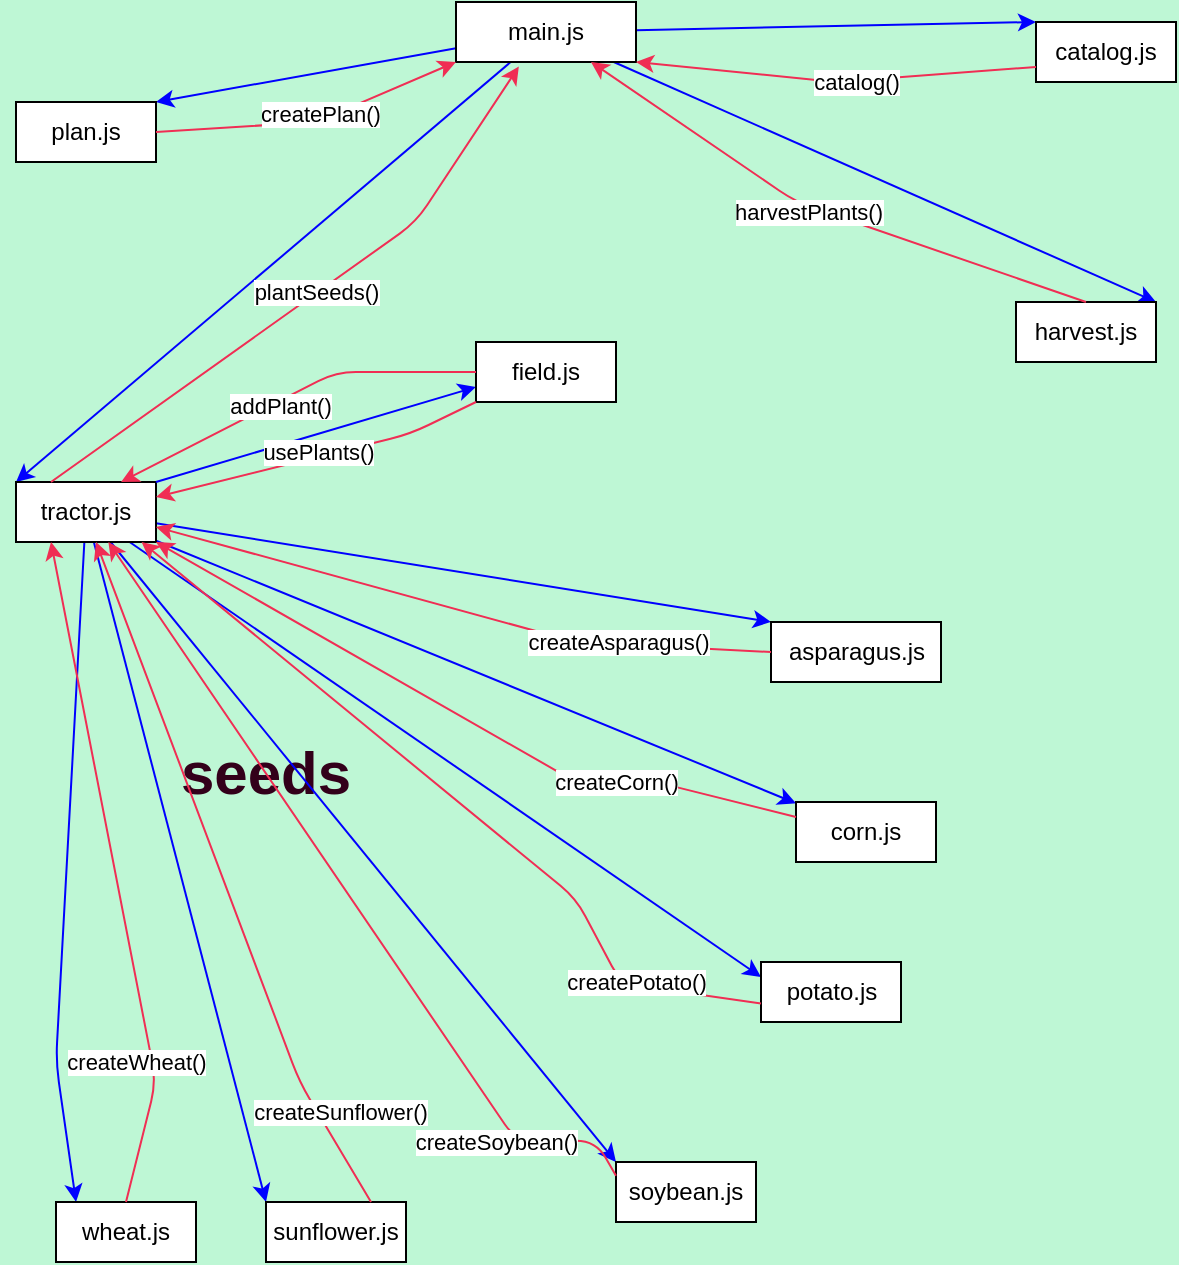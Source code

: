 <mxfile>
    <diagram id="XZ6jbI1Kr5ahVWXUHstj" name="Page-1">
        <mxGraphModel dx="869" dy="532" grid="0" gridSize="10" guides="1" tooltips="1" connect="1" arrows="1" fold="1" page="1" pageScale="1" pageWidth="850" pageHeight="1400" background="#BEF7D5" math="0" shadow="0">
            <root>
                <mxCell id="0"/>
                <mxCell id="1" parent="0"/>
                <mxCell id="42" value="&lt;b&gt;&lt;font style=&quot;font-size: 30px;&quot;&gt;seeds&lt;/font&gt;&lt;/b&gt;" style="text;html=1;strokeColor=none;fillColor=none;align=center;verticalAlign=middle;whiteSpace=wrap;rounded=0;fontSize=14;fontColor=#33001A;" parent="1" vertex="1">
                    <mxGeometry x="90" y="490" width="90" height="50" as="geometry"/>
                </mxCell>
                <mxCell id="25" style="edgeStyle=none;html=1;entryX=1;entryY=0;entryDx=0;entryDy=0;strokeColor=#0000FF;fontSize=14;" parent="1" source="4" target="5" edge="1">
                    <mxGeometry relative="1" as="geometry"/>
                </mxCell>
                <mxCell id="27" style="edgeStyle=none;html=1;entryX=0;entryY=0;entryDx=0;entryDy=0;strokeColor=#0000FF;fontSize=14;" parent="1" source="4" target="9" edge="1">
                    <mxGeometry relative="1" as="geometry"/>
                </mxCell>
                <mxCell id="28" style="edgeStyle=none;html=1;entryX=0;entryY=0;entryDx=0;entryDy=0;strokeColor=#0000FF;fontSize=14;" parent="1" source="4" target="6" edge="1">
                    <mxGeometry relative="1" as="geometry"/>
                </mxCell>
                <mxCell id="30" style="edgeStyle=none;html=1;entryX=1;entryY=0;entryDx=0;entryDy=0;strokeColor=#0000FF;fontSize=14;" parent="1" source="4" target="8" edge="1">
                    <mxGeometry relative="1" as="geometry"/>
                </mxCell>
                <mxCell id="4" value="main.js" style="rounded=0;whiteSpace=wrap;html=1;" parent="1" vertex="1">
                    <mxGeometry x="230" y="130" width="90" height="30" as="geometry"/>
                </mxCell>
                <mxCell id="5" value="plan.js" style="rounded=0;whiteSpace=wrap;html=1;" parent="1" vertex="1">
                    <mxGeometry x="10" y="180" width="70" height="30" as="geometry"/>
                </mxCell>
                <mxCell id="32" style="edgeStyle=none;html=1;entryX=0;entryY=0;entryDx=0;entryDy=0;strokeColor=#0000FF;fontSize=14;" parent="1" source="6" target="16" edge="1">
                    <mxGeometry relative="1" as="geometry"/>
                </mxCell>
                <mxCell id="33" style="edgeStyle=none;html=1;strokeColor=#0000FF;fontSize=14;" parent="1" source="6" target="19" edge="1">
                    <mxGeometry relative="1" as="geometry"/>
                </mxCell>
                <mxCell id="34" style="edgeStyle=none;html=1;entryX=0;entryY=0.25;entryDx=0;entryDy=0;strokeColor=#0000FF;fontSize=14;" parent="1" source="6" target="21" edge="1">
                    <mxGeometry relative="1" as="geometry"/>
                </mxCell>
                <mxCell id="35" style="edgeStyle=none;html=1;strokeColor=#0000FF;fontSize=14;entryX=0;entryY=0;entryDx=0;entryDy=0;" parent="1" source="6" target="18" edge="1">
                    <mxGeometry relative="1" as="geometry">
                        <mxPoint x="380" y="470" as="targetPoint"/>
                    </mxGeometry>
                </mxCell>
                <mxCell id="36" style="edgeStyle=none;html=1;strokeColor=#0000FF;fontSize=14;entryX=0;entryY=0;entryDx=0;entryDy=0;" parent="1" source="6" target="20" edge="1">
                    <mxGeometry relative="1" as="geometry">
                        <mxPoint x="130" y="740" as="targetPoint"/>
                    </mxGeometry>
                </mxCell>
                <mxCell id="37" style="edgeStyle=none;html=1;entryX=0.143;entryY=0;entryDx=0;entryDy=0;strokeColor=#0000FF;fontSize=14;entryPerimeter=0;" parent="1" source="6" target="22" edge="1">
                    <mxGeometry relative="1" as="geometry">
                        <Array as="points">
                            <mxPoint x="30" y="660"/>
                        </Array>
                    </mxGeometry>
                </mxCell>
                <mxCell id="6" value="tractor.js" style="rounded=0;whiteSpace=wrap;html=1;" parent="1" vertex="1">
                    <mxGeometry x="10" y="370" width="70" height="30" as="geometry"/>
                </mxCell>
                <mxCell id="31" style="edgeStyle=none;html=1;strokeColor=#0000FF;fontSize=14;exitX=1;exitY=0;exitDx=0;exitDy=0;entryX=0;entryY=0.75;entryDx=0;entryDy=0;" parent="1" source="6" target="7" edge="1">
                    <mxGeometry relative="1" as="geometry">
                        <mxPoint x="285" y="376" as="targetPoint"/>
                    </mxGeometry>
                </mxCell>
                <mxCell id="7" value="field.js" style="rounded=0;whiteSpace=wrap;html=1;" parent="1" vertex="1">
                    <mxGeometry x="240" y="300" width="70" height="30" as="geometry"/>
                </mxCell>
                <mxCell id="8" value="harvest.js" style="rounded=0;whiteSpace=wrap;html=1;" parent="1" vertex="1">
                    <mxGeometry x="510" y="280" width="70" height="30" as="geometry"/>
                </mxCell>
                <mxCell id="9" value="catalog.js" style="rounded=0;whiteSpace=wrap;html=1;" parent="1" vertex="1">
                    <mxGeometry x="520" y="140" width="70" height="30" as="geometry"/>
                </mxCell>
                <mxCell id="16" value="asparagus.js" style="rounded=0;whiteSpace=wrap;html=1;" parent="1" vertex="1">
                    <mxGeometry x="387.5" y="440" width="85" height="30" as="geometry"/>
                </mxCell>
                <mxCell id="18" value="soybean.js" style="rounded=0;whiteSpace=wrap;html=1;" parent="1" vertex="1">
                    <mxGeometry x="310" y="710" width="70" height="30" as="geometry"/>
                </mxCell>
                <mxCell id="19" value="corn.js" style="rounded=0;whiteSpace=wrap;html=1;" parent="1" vertex="1">
                    <mxGeometry x="400" y="530" width="70" height="30" as="geometry"/>
                </mxCell>
                <mxCell id="20" value="sunflower.js" style="rounded=0;whiteSpace=wrap;html=1;" parent="1" vertex="1">
                    <mxGeometry x="135" y="730" width="70" height="30" as="geometry"/>
                </mxCell>
                <mxCell id="21" value="potato.js" style="rounded=0;whiteSpace=wrap;html=1;" parent="1" vertex="1">
                    <mxGeometry x="382.5" y="610" width="70" height="30" as="geometry"/>
                </mxCell>
                <mxCell id="22" value="wheat.js" style="rounded=0;whiteSpace=wrap;html=1;" parent="1" vertex="1">
                    <mxGeometry x="30" y="730" width="70" height="30" as="geometry"/>
                </mxCell>
                <mxCell id="46" value="createPlan()" style="endArrow=classic;html=1;strokeColor=#F02E54;entryX=0;entryY=1;entryDx=0;entryDy=0;" parent="1" target="4" edge="1">
                    <mxGeometry x="0.073" y="3" relative="1" as="geometry">
                        <mxPoint x="80" y="195" as="sourcePoint"/>
                        <mxPoint x="180" y="220" as="targetPoint"/>
                        <Array as="points">
                            <mxPoint x="160" y="190"/>
                        </Array>
                        <mxPoint as="offset"/>
                    </mxGeometry>
                </mxCell>
                <mxCell id="50" value="catalog()" style="endArrow=classic;html=1;strokeColor=#F02E54;entryX=1;entryY=1;entryDx=0;entryDy=0;exitX=0;exitY=0.75;exitDx=0;exitDy=0;" parent="1" source="9" target="4" edge="1">
                    <mxGeometry x="-0.1" y="1" relative="1" as="geometry">
                        <mxPoint x="425" y="250" as="sourcePoint"/>
                        <mxPoint x="575" y="215" as="targetPoint"/>
                        <Array as="points">
                            <mxPoint x="420" y="170"/>
                        </Array>
                        <mxPoint as="offset"/>
                    </mxGeometry>
                </mxCell>
                <mxCell id="51" value="harvestPlants()" style="endArrow=classic;html=1;strokeColor=#F02E54;entryX=0.75;entryY=1;entryDx=0;entryDy=0;exitX=0.5;exitY=0;exitDx=0;exitDy=0;" parent="1" source="8" target="4" edge="1">
                    <mxGeometry x="0.05" y="3" relative="1" as="geometry">
                        <mxPoint x="270" y="265" as="sourcePoint"/>
                        <mxPoint x="420" y="230" as="targetPoint"/>
                        <Array as="points">
                            <mxPoint x="400" y="230"/>
                        </Array>
                        <mxPoint as="offset"/>
                    </mxGeometry>
                </mxCell>
                <mxCell id="52" value="plantSeeds()" style="endArrow=classic;html=1;strokeColor=#F02E54;entryX=0.349;entryY=1.075;entryDx=0;entryDy=0;exitX=0.25;exitY=0;exitDx=0;exitDy=0;entryPerimeter=0;" parent="1" source="6" target="4" edge="1">
                    <mxGeometry x="0.026" relative="1" as="geometry">
                        <mxPoint x="130" y="245" as="sourcePoint"/>
                        <mxPoint x="280" y="210" as="targetPoint"/>
                        <Array as="points">
                            <mxPoint x="210" y="240"/>
                        </Array>
                        <mxPoint as="offset"/>
                    </mxGeometry>
                </mxCell>
                <mxCell id="53" value="usePlants()" style="endArrow=classic;html=1;strokeColor=#F02E54;entryX=1;entryY=0.25;entryDx=0;entryDy=0;exitX=0;exitY=1;exitDx=0;exitDy=0;" parent="1" source="7" target="6" edge="1">
                    <mxGeometry x="-0.003" y="-2" relative="1" as="geometry">
                        <mxPoint x="290" y="300" as="sourcePoint"/>
                        <mxPoint x="290" y="160" as="targetPoint"/>
                        <Array as="points">
                            <mxPoint x="207" y="346"/>
                        </Array>
                        <mxPoint as="offset"/>
                    </mxGeometry>
                </mxCell>
                <mxCell id="54" value="addPlant()" style="endArrow=classic;html=1;strokeColor=#F02E54;entryX=0.75;entryY=0;entryDx=0;entryDy=0;exitX=0;exitY=0.5;exitDx=0;exitDy=0;" parent="1" source="7" target="6" edge="1">
                    <mxGeometry x="0.073" y="3" relative="1" as="geometry">
                        <mxPoint x="150" y="265" as="sourcePoint"/>
                        <mxPoint x="300" y="230" as="targetPoint"/>
                        <Array as="points">
                            <mxPoint x="170" y="315"/>
                        </Array>
                        <mxPoint as="offset"/>
                    </mxGeometry>
                </mxCell>
                <mxCell id="55" value="" style="endArrow=classic;html=1;strokeColor=#F02E54;entryX=1;entryY=0.75;entryDx=0;entryDy=0;exitX=0;exitY=0.5;exitDx=0;exitDy=0;" parent="1" source="16" target="6" edge="1">
                    <mxGeometry relative="1" as="geometry">
                        <mxPoint x="250" y="400" as="sourcePoint"/>
                        <mxPoint x="350" y="400" as="targetPoint"/>
                        <Array as="points">
                            <mxPoint x="290" y="450"/>
                        </Array>
                    </mxGeometry>
                </mxCell>
                <mxCell id="56" value="createAsparagus()" style="edgeLabel;resizable=0;html=1;align=center;verticalAlign=middle;" parent="55" connectable="0" vertex="1">
                    <mxGeometry relative="1" as="geometry">
                        <mxPoint x="78" y="16" as="offset"/>
                    </mxGeometry>
                </mxCell>
                <mxCell id="57" value="" style="endArrow=classic;html=1;strokeColor=#F02E54;entryX=1;entryY=1;entryDx=0;entryDy=0;exitX=0;exitY=0.25;exitDx=0;exitDy=0;" parent="1" source="19" target="6" edge="1">
                    <mxGeometry relative="1" as="geometry">
                        <mxPoint x="397.5" y="465" as="sourcePoint"/>
                        <mxPoint x="90" y="402.5" as="targetPoint"/>
                        <Array as="points">
                            <mxPoint x="330" y="520"/>
                            <mxPoint x="290" y="520"/>
                        </Array>
                    </mxGeometry>
                </mxCell>
                <mxCell id="58" value="createCorn()" style="edgeLabel;resizable=0;html=1;align=center;verticalAlign=middle;" parent="57" connectable="0" vertex="1">
                    <mxGeometry relative="1" as="geometry">
                        <mxPoint x="76" y="32" as="offset"/>
                    </mxGeometry>
                </mxCell>
                <mxCell id="59" value="" style="endArrow=classic;html=1;strokeColor=#F02E54;entryX=0.897;entryY=1.058;entryDx=0;entryDy=0;exitX=0;exitY=0.75;exitDx=0;exitDy=0;entryPerimeter=0;" parent="1" edge="1">
                    <mxGeometry relative="1" as="geometry">
                        <mxPoint x="382.5" y="630.76" as="sourcePoint"/>
                        <mxPoint x="72.79" y="400" as="targetPoint"/>
                        <Array as="points">
                            <mxPoint x="312.5" y="620.76"/>
                            <mxPoint x="290" y="578.26"/>
                        </Array>
                    </mxGeometry>
                </mxCell>
                <mxCell id="60" value="createPotato()" style="edgeLabel;resizable=0;html=1;align=center;verticalAlign=middle;" parent="59" connectable="0" vertex="1">
                    <mxGeometry relative="1" as="geometry">
                        <mxPoint x="93" y="93" as="offset"/>
                    </mxGeometry>
                </mxCell>
                <mxCell id="62" value="" style="endArrow=classic;html=1;strokeColor=#F02E54;entryX=0.66;entryY=1.02;entryDx=0;entryDy=0;exitX=0;exitY=0.25;exitDx=0;exitDy=0;entryPerimeter=0;" parent="1" edge="1">
                    <mxGeometry relative="1" as="geometry">
                        <mxPoint x="310" y="716.9" as="sourcePoint"/>
                        <mxPoint x="56.2" y="400" as="targetPoint"/>
                        <Array as="points">
                            <mxPoint x="300" y="699.4"/>
                            <mxPoint x="260" y="699.4"/>
                        </Array>
                    </mxGeometry>
                </mxCell>
                <mxCell id="63" value="createSoybean()" style="edgeLabel;resizable=0;html=1;align=center;verticalAlign=middle;" parent="62" connectable="0" vertex="1">
                    <mxGeometry relative="1" as="geometry">
                        <mxPoint x="75" y="125" as="offset"/>
                    </mxGeometry>
                </mxCell>
                <mxCell id="69" value="" style="endArrow=classic;html=1;strokeColor=#F02E54;exitX=0.75;exitY=0;exitDx=0;exitDy=0;" parent="1" source="20" edge="1">
                    <mxGeometry relative="1" as="geometry">
                        <mxPoint x="171.8" y="700" as="sourcePoint"/>
                        <mxPoint x="50" y="400" as="targetPoint"/>
                        <Array as="points">
                            <mxPoint x="151.8" y="670"/>
                        </Array>
                    </mxGeometry>
                </mxCell>
                <mxCell id="70" value="createSunflower()" style="edgeLabel;resizable=0;html=1;align=center;verticalAlign=middle;" parent="69" connectable="0" vertex="1">
                    <mxGeometry relative="1" as="geometry">
                        <mxPoint x="58" y="117" as="offset"/>
                    </mxGeometry>
                </mxCell>
                <mxCell id="71" value="" style="endArrow=classic;html=1;strokeColor=#F02E54;entryX=0.25;entryY=1;entryDx=0;entryDy=0;exitX=0.5;exitY=0;exitDx=0;exitDy=0;" parent="1" source="22" target="6" edge="1">
                    <mxGeometry relative="1" as="geometry">
                        <mxPoint x="197.5" y="740" as="sourcePoint"/>
                        <mxPoint x="60" y="380" as="targetPoint"/>
                        <Array as="points">
                            <mxPoint x="80" y="670"/>
                        </Array>
                    </mxGeometry>
                </mxCell>
                <mxCell id="72" value="createWheat()" style="edgeLabel;resizable=0;html=1;align=center;verticalAlign=middle;" parent="71" connectable="0" vertex="1">
                    <mxGeometry relative="1" as="geometry">
                        <mxPoint x="10" y="94" as="offset"/>
                    </mxGeometry>
                </mxCell>
            </root>
        </mxGraphModel>
    </diagram>
</mxfile>